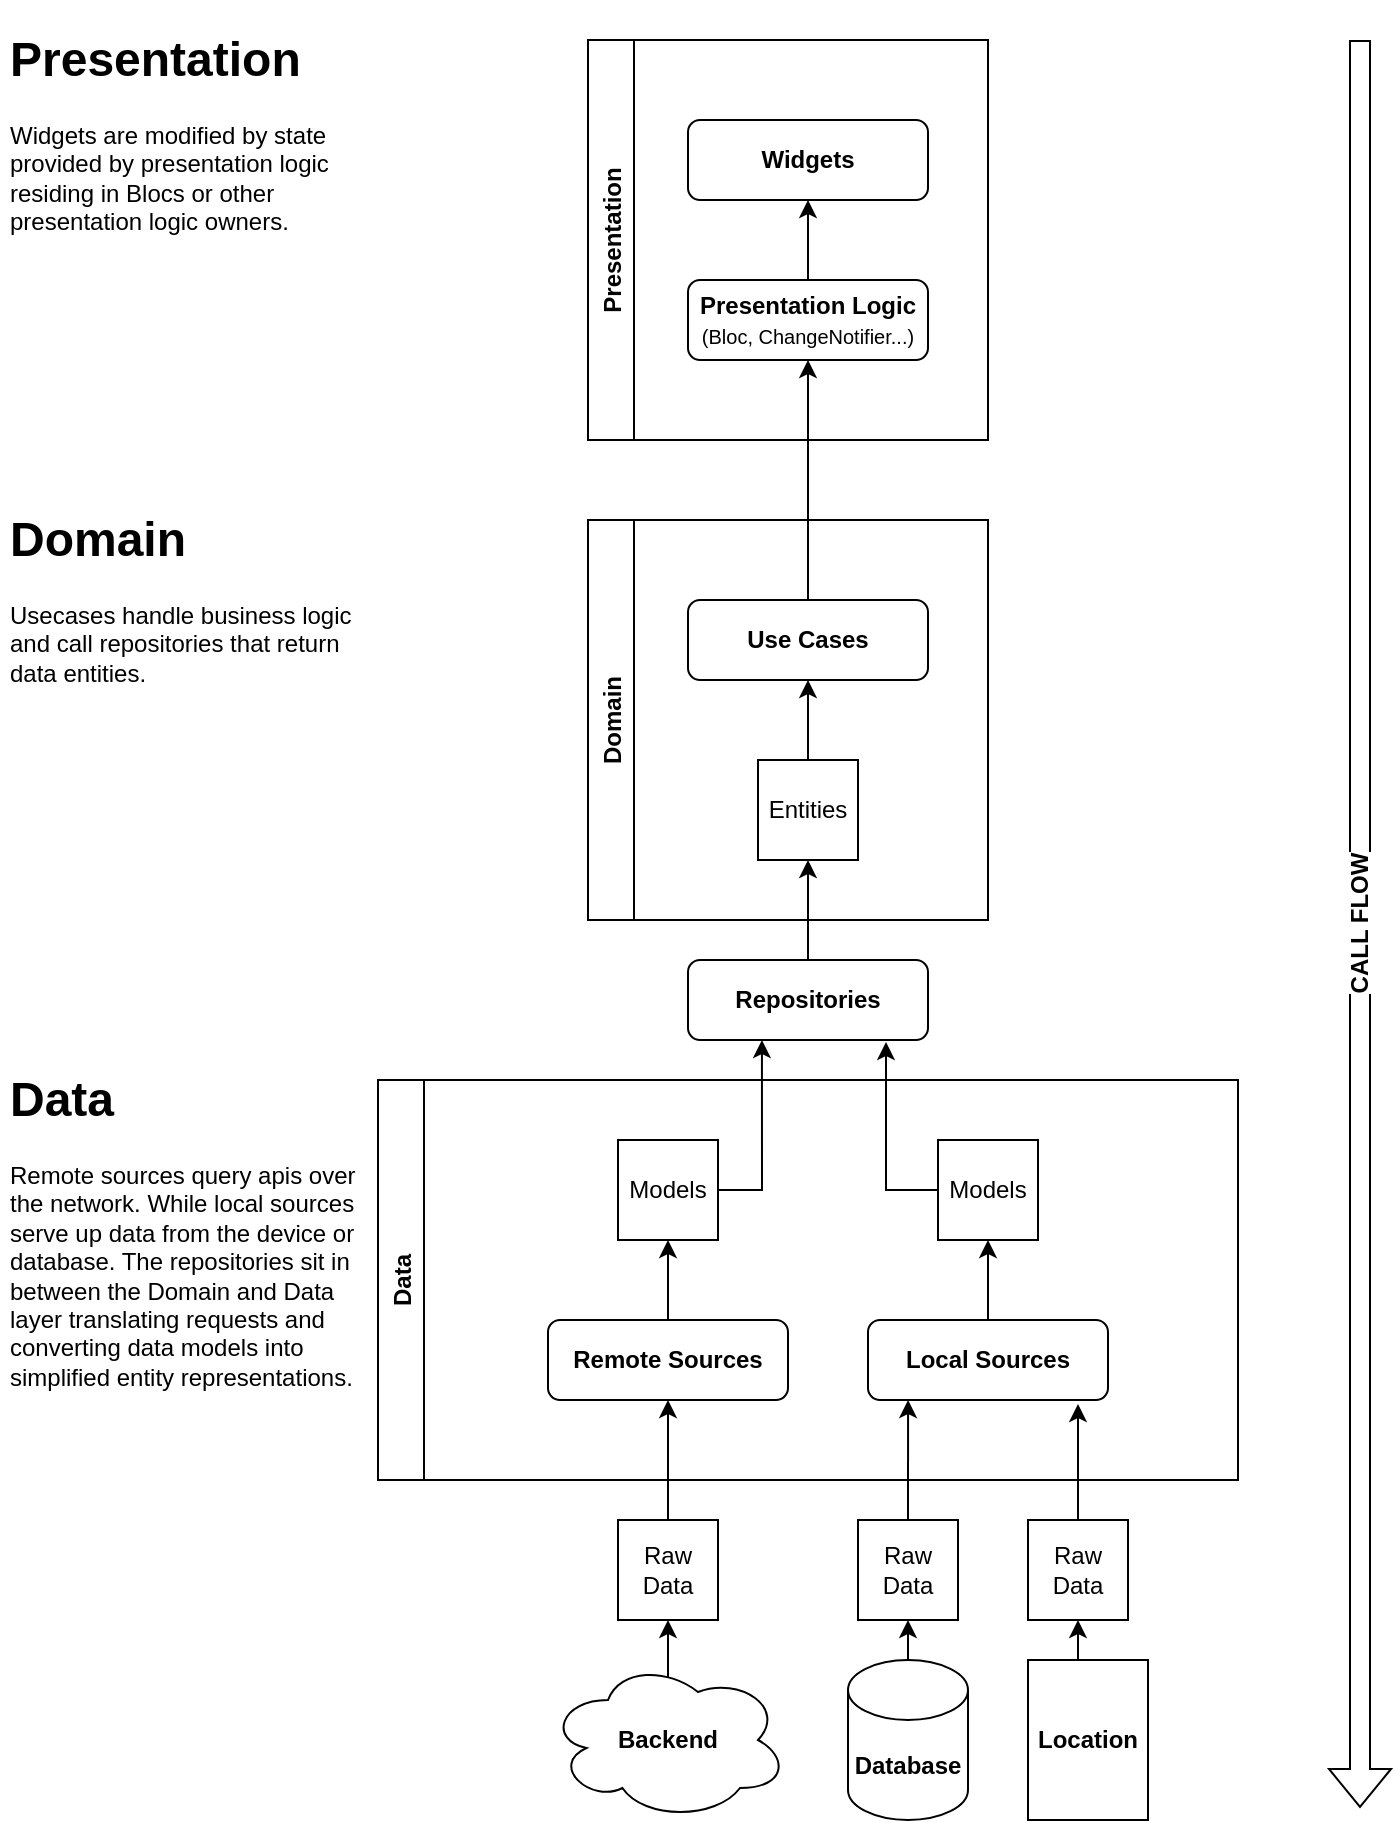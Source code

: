 <mxfile version="20.0.3" type="device" pages="2"><diagram id="C5RBs43oDa-KdzZeNtuy" name="Page-1"><mxGraphModel dx="1422" dy="752" grid="1" gridSize="10" guides="1" tooltips="1" connect="1" arrows="1" fold="1" page="1" pageScale="1" pageWidth="827" pageHeight="1169" math="0" shadow="0"><root><mxCell id="WIyWlLk6GJQsqaUBKTNV-0"/><mxCell id="WIyWlLk6GJQsqaUBKTNV-1" parent="WIyWlLk6GJQsqaUBKTNV-0"/><mxCell id="oUVwZufRDCK95Y8LKKF--2" value="Presentation" style="swimlane;horizontal=0;" vertex="1" parent="WIyWlLk6GJQsqaUBKTNV-1"><mxGeometry x="314" y="40" width="200" height="200" as="geometry"/></mxCell><mxCell id="oUVwZufRDCK95Y8LKKF--0" value="&lt;b&gt;Widgets&lt;/b&gt;" style="rounded=1;whiteSpace=wrap;html=1;" vertex="1" parent="oUVwZufRDCK95Y8LKKF--2"><mxGeometry x="50" y="40" width="120" height="40" as="geometry"/></mxCell><mxCell id="YueukLXMApey-egAz2UI-33" style="edgeStyle=orthogonalEdgeStyle;rounded=0;orthogonalLoop=1;jettySize=auto;html=1;exitX=0.5;exitY=0;exitDx=0;exitDy=0;entryX=0.5;entryY=1;entryDx=0;entryDy=0;fontSize=12;" edge="1" parent="oUVwZufRDCK95Y8LKKF--2" source="oUVwZufRDCK95Y8LKKF--1" target="oUVwZufRDCK95Y8LKKF--0"><mxGeometry relative="1" as="geometry"/></mxCell><mxCell id="oUVwZufRDCK95Y8LKKF--1" value="&lt;div&gt;&lt;b&gt;Presentation Logic&lt;/b&gt;&lt;/div&gt;&lt;div&gt;&lt;font style=&quot;font-size: 10px;&quot;&gt;(Bloc, ChangeNotifier...)&lt;/font&gt;&lt;br&gt;&lt;/div&gt;" style="rounded=1;whiteSpace=wrap;html=1;" vertex="1" parent="oUVwZufRDCK95Y8LKKF--2"><mxGeometry x="50" y="120" width="120" height="40" as="geometry"/></mxCell><mxCell id="oUVwZufRDCK95Y8LKKF--3" value="Domain" style="swimlane;horizontal=0;fontSize=12;" vertex="1" parent="WIyWlLk6GJQsqaUBKTNV-1"><mxGeometry x="314" y="280" width="200" height="200" as="geometry"/></mxCell><mxCell id="oUVwZufRDCK95Y8LKKF--5" value="&lt;b&gt;Use Cases&lt;/b&gt;" style="rounded=1;whiteSpace=wrap;html=1;fontSize=12;" vertex="1" parent="oUVwZufRDCK95Y8LKKF--3"><mxGeometry x="50" y="40" width="120" height="40" as="geometry"/></mxCell><mxCell id="YueukLXMApey-egAz2UI-31" style="edgeStyle=orthogonalEdgeStyle;rounded=0;orthogonalLoop=1;jettySize=auto;html=1;exitX=0.5;exitY=0;exitDx=0;exitDy=0;entryX=0.5;entryY=1;entryDx=0;entryDy=0;fontSize=12;" edge="1" parent="oUVwZufRDCK95Y8LKKF--3" source="YueukLXMApey-egAz2UI-7" target="oUVwZufRDCK95Y8LKKF--5"><mxGeometry relative="1" as="geometry"/></mxCell><mxCell id="YueukLXMApey-egAz2UI-7" value="Entities" style="whiteSpace=wrap;html=1;aspect=fixed;fontSize=12;" vertex="1" parent="oUVwZufRDCK95Y8LKKF--3"><mxGeometry x="85" y="120" width="50" height="50" as="geometry"/></mxCell><mxCell id="YueukLXMApey-egAz2UI-30" style="edgeStyle=orthogonalEdgeStyle;rounded=0;orthogonalLoop=1;jettySize=auto;html=1;exitX=0.5;exitY=0;exitDx=0;exitDy=0;entryX=0.5;entryY=1;entryDx=0;entryDy=0;fontSize=12;" edge="1" parent="WIyWlLk6GJQsqaUBKTNV-1" source="YueukLXMApey-egAz2UI-1" target="YueukLXMApey-egAz2UI-7"><mxGeometry relative="1" as="geometry"/></mxCell><mxCell id="YueukLXMApey-egAz2UI-1" value="&lt;b&gt;Repositories&lt;/b&gt;" style="rounded=1;whiteSpace=wrap;html=1;fontSize=12;" vertex="1" parent="WIyWlLk6GJQsqaUBKTNV-1"><mxGeometry x="364" y="500" width="120" height="40" as="geometry"/></mxCell><mxCell id="YueukLXMApey-egAz2UI-2" value="Data" style="swimlane;horizontal=0;fontSize=12;" vertex="1" parent="WIyWlLk6GJQsqaUBKTNV-1"><mxGeometry x="209" y="560" width="430" height="200" as="geometry"/></mxCell><mxCell id="YueukLXMApey-egAz2UI-25" style="edgeStyle=orthogonalEdgeStyle;rounded=0;orthogonalLoop=1;jettySize=auto;html=1;exitX=0.5;exitY=0;exitDx=0;exitDy=0;entryX=0.5;entryY=1;entryDx=0;entryDy=0;fontSize=12;" edge="1" parent="YueukLXMApey-egAz2UI-2" source="YueukLXMApey-egAz2UI-5" target="YueukLXMApey-egAz2UI-8"><mxGeometry relative="1" as="geometry"/></mxCell><mxCell id="YueukLXMApey-egAz2UI-5" value="&lt;b&gt;Remote Sources&lt;/b&gt;" style="rounded=1;whiteSpace=wrap;html=1;fontSize=12;" vertex="1" parent="YueukLXMApey-egAz2UI-2"><mxGeometry x="85" y="120" width="120" height="40" as="geometry"/></mxCell><mxCell id="YueukLXMApey-egAz2UI-26" style="edgeStyle=orthogonalEdgeStyle;rounded=0;orthogonalLoop=1;jettySize=auto;html=1;exitX=0.5;exitY=0;exitDx=0;exitDy=0;entryX=0.5;entryY=1;entryDx=0;entryDy=0;fontSize=12;" edge="1" parent="YueukLXMApey-egAz2UI-2" source="YueukLXMApey-egAz2UI-6" target="YueukLXMApey-egAz2UI-9"><mxGeometry relative="1" as="geometry"/></mxCell><mxCell id="YueukLXMApey-egAz2UI-6" value="&lt;b&gt;Local Sources&lt;/b&gt;" style="rounded=1;whiteSpace=wrap;html=1;fontSize=12;" vertex="1" parent="YueukLXMApey-egAz2UI-2"><mxGeometry x="245" y="120" width="120" height="40" as="geometry"/></mxCell><mxCell id="YueukLXMApey-egAz2UI-8" value="Models" style="whiteSpace=wrap;html=1;aspect=fixed;fontSize=12;" vertex="1" parent="YueukLXMApey-egAz2UI-2"><mxGeometry x="120" y="30" width="50" height="50" as="geometry"/></mxCell><mxCell id="YueukLXMApey-egAz2UI-9" value="Models" style="whiteSpace=wrap;html=1;aspect=fixed;fontSize=12;" vertex="1" parent="YueukLXMApey-egAz2UI-2"><mxGeometry x="280" y="30" width="50" height="50" as="geometry"/></mxCell><mxCell id="YueukLXMApey-egAz2UI-20" style="edgeStyle=orthogonalEdgeStyle;rounded=0;orthogonalLoop=1;jettySize=auto;html=1;exitX=0.5;exitY=0;exitDx=0;exitDy=0;entryX=0.5;entryY=1;entryDx=0;entryDy=0;fontSize=12;" edge="1" parent="WIyWlLk6GJQsqaUBKTNV-1" source="YueukLXMApey-egAz2UI-10" target="YueukLXMApey-egAz2UI-5"><mxGeometry relative="1" as="geometry"/></mxCell><mxCell id="YueukLXMApey-egAz2UI-10" value="&lt;div&gt;Raw&lt;/div&gt;&lt;div&gt;Data&lt;br&gt;&lt;/div&gt;" style="whiteSpace=wrap;html=1;aspect=fixed;fontSize=12;" vertex="1" parent="WIyWlLk6GJQsqaUBKTNV-1"><mxGeometry x="329" y="780" width="50" height="50" as="geometry"/></mxCell><mxCell id="YueukLXMApey-egAz2UI-24" style="edgeStyle=orthogonalEdgeStyle;rounded=0;orthogonalLoop=1;jettySize=auto;html=1;exitX=0.5;exitY=0;exitDx=0;exitDy=0;entryX=0.875;entryY=1.05;entryDx=0;entryDy=0;entryPerimeter=0;fontSize=12;" edge="1" parent="WIyWlLk6GJQsqaUBKTNV-1" source="YueukLXMApey-egAz2UI-11" target="YueukLXMApey-egAz2UI-6"><mxGeometry relative="1" as="geometry"/></mxCell><mxCell id="YueukLXMApey-egAz2UI-11" value="&lt;div&gt;Raw&lt;/div&gt;&lt;div&gt;Data&lt;br&gt;&lt;/div&gt;" style="whiteSpace=wrap;html=1;aspect=fixed;fontSize=12;" vertex="1" parent="WIyWlLk6GJQsqaUBKTNV-1"><mxGeometry x="534" y="780" width="50" height="50" as="geometry"/></mxCell><mxCell id="YueukLXMApey-egAz2UI-23" style="edgeStyle=orthogonalEdgeStyle;rounded=0;orthogonalLoop=1;jettySize=auto;html=1;exitX=0.5;exitY=0;exitDx=0;exitDy=0;entryX=0.167;entryY=1;entryDx=0;entryDy=0;entryPerimeter=0;fontSize=12;" edge="1" parent="WIyWlLk6GJQsqaUBKTNV-1" source="YueukLXMApey-egAz2UI-12" target="YueukLXMApey-egAz2UI-6"><mxGeometry relative="1" as="geometry"/></mxCell><mxCell id="YueukLXMApey-egAz2UI-12" value="&lt;div&gt;Raw&lt;/div&gt;&lt;div&gt;Data&lt;br&gt;&lt;/div&gt;" style="whiteSpace=wrap;html=1;aspect=fixed;fontSize=12;" vertex="1" parent="WIyWlLk6GJQsqaUBKTNV-1"><mxGeometry x="449" y="780" width="50" height="50" as="geometry"/></mxCell><mxCell id="YueukLXMApey-egAz2UI-19" style="edgeStyle=orthogonalEdgeStyle;rounded=0;orthogonalLoop=1;jettySize=auto;html=1;exitX=0.625;exitY=0.2;exitDx=0;exitDy=0;exitPerimeter=0;entryX=0.5;entryY=1;entryDx=0;entryDy=0;fontSize=12;" edge="1" parent="WIyWlLk6GJQsqaUBKTNV-1" source="YueukLXMApey-egAz2UI-13" target="YueukLXMApey-egAz2UI-10"><mxGeometry relative="1" as="geometry"/></mxCell><mxCell id="YueukLXMApey-egAz2UI-13" value="&lt;div&gt;&lt;b&gt;Backend&lt;/b&gt;&lt;/div&gt;" style="ellipse;shape=cloud;whiteSpace=wrap;html=1;fontSize=12;" vertex="1" parent="WIyWlLk6GJQsqaUBKTNV-1"><mxGeometry x="294" y="850" width="120" height="80" as="geometry"/></mxCell><mxCell id="YueukLXMApey-egAz2UI-18" style="edgeStyle=orthogonalEdgeStyle;rounded=0;orthogonalLoop=1;jettySize=auto;html=1;exitX=0.5;exitY=0;exitDx=0;exitDy=0;exitPerimeter=0;entryX=0.5;entryY=1;entryDx=0;entryDy=0;fontSize=12;" edge="1" parent="WIyWlLk6GJQsqaUBKTNV-1" source="YueukLXMApey-egAz2UI-14" target="YueukLXMApey-egAz2UI-12"><mxGeometry relative="1" as="geometry"/></mxCell><mxCell id="YueukLXMApey-egAz2UI-14" value="&lt;b&gt;Database&lt;/b&gt;" style="shape=cylinder3;whiteSpace=wrap;html=1;boundedLbl=1;backgroundOutline=1;size=15;fontSize=12;" vertex="1" parent="WIyWlLk6GJQsqaUBKTNV-1"><mxGeometry x="444" y="850" width="60" height="80" as="geometry"/></mxCell><mxCell id="YueukLXMApey-egAz2UI-17" style="edgeStyle=orthogonalEdgeStyle;rounded=0;orthogonalLoop=1;jettySize=auto;html=1;exitX=0.5;exitY=0;exitDx=0;exitDy=0;entryX=0.5;entryY=1;entryDx=0;entryDy=0;fontSize=12;" edge="1" parent="WIyWlLk6GJQsqaUBKTNV-1" source="YueukLXMApey-egAz2UI-16" target="YueukLXMApey-egAz2UI-11"><mxGeometry relative="1" as="geometry"/></mxCell><mxCell id="YueukLXMApey-egAz2UI-16" value="&lt;b&gt;Location&lt;/b&gt;" style="rounded=0;whiteSpace=wrap;html=1;fontSize=12;" vertex="1" parent="WIyWlLk6GJQsqaUBKTNV-1"><mxGeometry x="534" y="850" width="60" height="80" as="geometry"/></mxCell><mxCell id="YueukLXMApey-egAz2UI-27" style="edgeStyle=orthogonalEdgeStyle;rounded=0;orthogonalLoop=1;jettySize=auto;html=1;exitX=1;exitY=0.5;exitDx=0;exitDy=0;entryX=0.308;entryY=1;entryDx=0;entryDy=0;entryPerimeter=0;fontSize=12;" edge="1" parent="WIyWlLk6GJQsqaUBKTNV-1" source="YueukLXMApey-egAz2UI-8" target="YueukLXMApey-egAz2UI-1"><mxGeometry relative="1" as="geometry"/></mxCell><mxCell id="YueukLXMApey-egAz2UI-29" style="edgeStyle=orthogonalEdgeStyle;rounded=0;orthogonalLoop=1;jettySize=auto;html=1;exitX=0;exitY=0.5;exitDx=0;exitDy=0;entryX=0.825;entryY=1.025;entryDx=0;entryDy=0;entryPerimeter=0;fontSize=12;" edge="1" parent="WIyWlLk6GJQsqaUBKTNV-1" source="YueukLXMApey-egAz2UI-9" target="YueukLXMApey-egAz2UI-1"><mxGeometry relative="1" as="geometry"/></mxCell><mxCell id="YueukLXMApey-egAz2UI-32" style="edgeStyle=orthogonalEdgeStyle;rounded=0;orthogonalLoop=1;jettySize=auto;html=1;exitX=0.5;exitY=0;exitDx=0;exitDy=0;entryX=0.5;entryY=1;entryDx=0;entryDy=0;fontSize=12;" edge="1" parent="WIyWlLk6GJQsqaUBKTNV-1" source="oUVwZufRDCK95Y8LKKF--5" target="oUVwZufRDCK95Y8LKKF--1"><mxGeometry relative="1" as="geometry"/></mxCell><mxCell id="YueukLXMApey-egAz2UI-34" value="&lt;div&gt;&lt;b&gt;CALL FLOW&lt;/b&gt;&lt;/div&gt;" style="shape=flexArrow;endArrow=classic;html=1;rounded=0;fontSize=12;horizontal=0;" edge="1" parent="WIyWlLk6GJQsqaUBKTNV-1"><mxGeometry width="50" height="50" relative="1" as="geometry"><mxPoint x="700" y="40" as="sourcePoint"/><mxPoint x="700" y="924" as="targetPoint"/></mxGeometry></mxCell><mxCell id="YueukLXMApey-egAz2UI-35" value="&lt;h1&gt;Domain&lt;/h1&gt;&lt;p&gt;Usecases handle business logic and call repositories that return data entities.&lt;br&gt;&lt;/p&gt;" style="text;html=1;strokeColor=none;fillColor=none;spacing=5;spacingTop=-20;whiteSpace=wrap;overflow=hidden;rounded=0;fontSize=12;" vertex="1" parent="WIyWlLk6GJQsqaUBKTNV-1"><mxGeometry x="20" y="270" width="190" height="120" as="geometry"/></mxCell><mxCell id="YueukLXMApey-egAz2UI-36" value="&lt;h1&gt;Data&lt;/h1&gt;&lt;p&gt;Remote sources query apis over the network. While local sources serve up data from the device or database. The repositories sit in between the Domain and Data layer translating requests and converting data models into simplified entity representations.&lt;br&gt;&lt;/p&gt;" style="text;html=1;strokeColor=none;fillColor=none;spacing=5;spacingTop=-20;whiteSpace=wrap;overflow=hidden;rounded=0;fontSize=12;" vertex="1" parent="WIyWlLk6GJQsqaUBKTNV-1"><mxGeometry x="20" y="550" width="190" height="200" as="geometry"/></mxCell><mxCell id="YueukLXMApey-egAz2UI-37" value="&lt;h1&gt;Presentation&lt;br&gt;&lt;/h1&gt;&lt;p&gt;Widgets are modified by state provided by presentation logic residing in Blocs or other presentation logic owners.&lt;br&gt;&lt;/p&gt;" style="text;html=1;strokeColor=none;fillColor=none;spacing=5;spacingTop=-20;whiteSpace=wrap;overflow=hidden;rounded=0;fontSize=12;" vertex="1" parent="WIyWlLk6GJQsqaUBKTNV-1"><mxGeometry x="20" y="30" width="190" height="120" as="geometry"/></mxCell></root></mxGraphModel></diagram><diagram id="u7Vd-EVkM8B3-E5PqvGh" name="Page-2"><mxGraphModel dx="460" dy="751" grid="1" gridSize="10" guides="1" tooltips="1" connect="1" arrows="1" fold="1" page="1" pageScale="1" pageWidth="850" pageHeight="1100" math="0" shadow="0"><root><mxCell id="0"/><mxCell id="1" parent="0"/></root></mxGraphModel></diagram></mxfile>